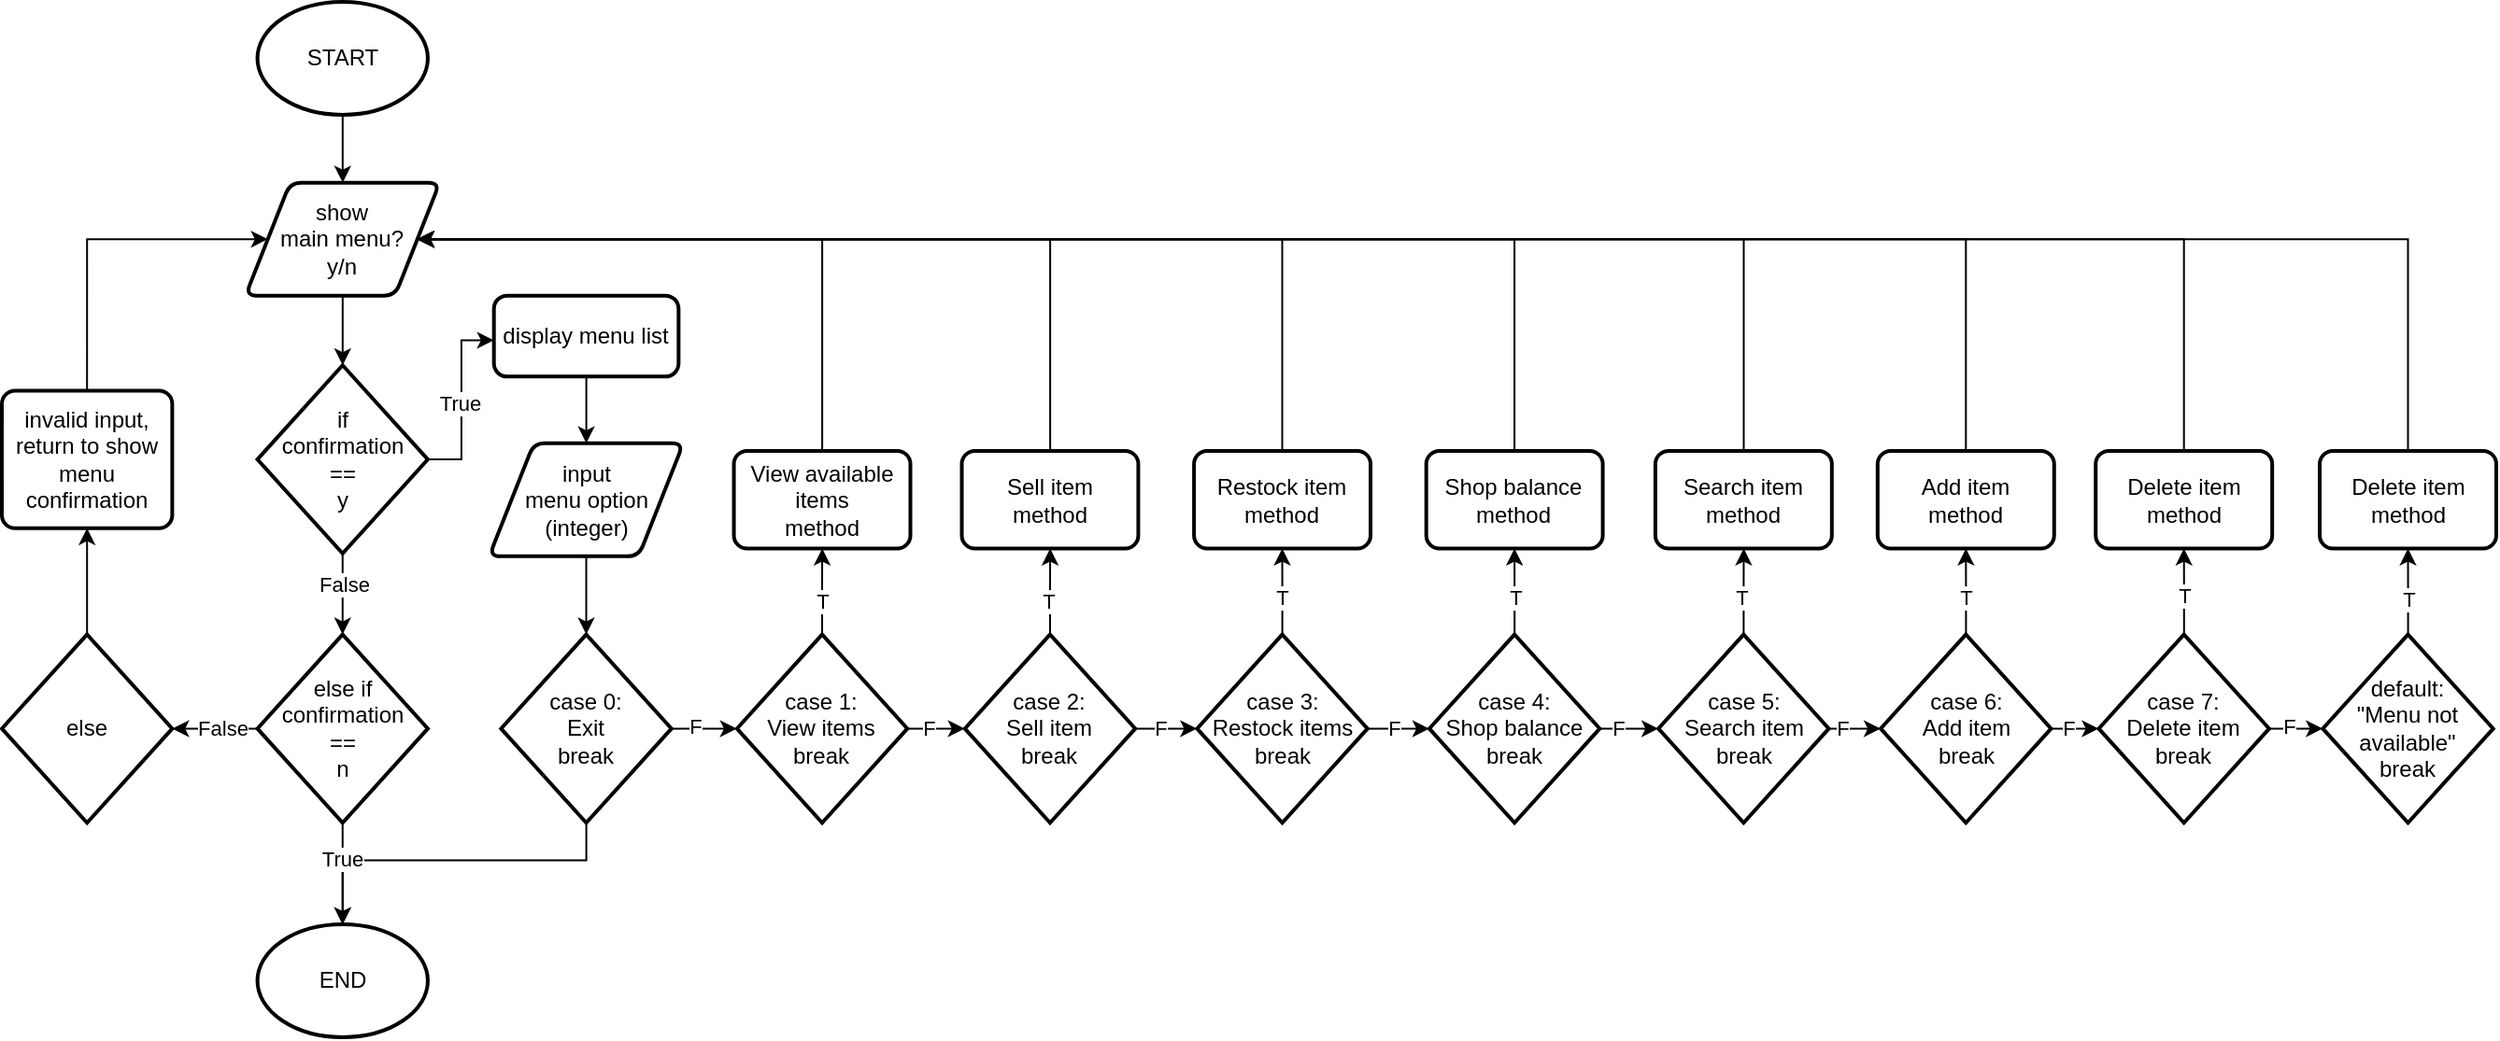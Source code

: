 <mxfile version="22.0.3" type="device">
  <diagram name="Page-1" id="obVlSL3Aq2RxhLFXW2SV">
    <mxGraphModel dx="578" dy="461" grid="0" gridSize="10" guides="1" tooltips="1" connect="1" arrows="1" fold="1" page="1" pageScale="1" pageWidth="1390" pageHeight="980" math="0" shadow="0">
      <root>
        <mxCell id="0" />
        <mxCell id="1" parent="0" />
        <mxCell id="6qS8DU0T8RfyJXsNBgE0-5" value="" style="group" vertex="1" connectable="0" parent="1">
          <mxGeometry x="2" y="213" width="1335" height="554.49" as="geometry" />
        </mxCell>
        <mxCell id="BPHtctRotHWrO8SmXDW4-1" value="START" style="strokeWidth=2;html=1;shape=mxgraph.flowchart.start_1;whiteSpace=wrap;container=0;movable=1;resizable=1;rotatable=1;deletable=1;editable=1;locked=0;connectable=1;" parent="6qS8DU0T8RfyJXsNBgE0-5" vertex="1">
          <mxGeometry x="136.776" width="91.184" height="60.493" as="geometry" />
        </mxCell>
        <mxCell id="BPHtctRotHWrO8SmXDW4-5" value="show &lt;br&gt;main menu?&lt;br&gt;y/n" style="shape=parallelogram;html=1;strokeWidth=2;perimeter=parallelogramPerimeter;whiteSpace=wrap;rounded=1;arcSize=12;size=0.23;container=0;movable=1;resizable=1;rotatable=1;deletable=1;editable=1;locked=0;connectable=1;" parent="6qS8DU0T8RfyJXsNBgE0-5" vertex="1">
          <mxGeometry x="130.393" y="96.822" width="103.95" height="60.493" as="geometry" />
        </mxCell>
        <mxCell id="BPHtctRotHWrO8SmXDW4-6" value="" style="edgeStyle=orthogonalEdgeStyle;rounded=0;orthogonalLoop=1;jettySize=auto;html=1;movable=1;resizable=1;rotatable=1;deletable=1;editable=1;locked=0;connectable=1;" parent="6qS8DU0T8RfyJXsNBgE0-5" source="BPHtctRotHWrO8SmXDW4-1" target="BPHtctRotHWrO8SmXDW4-5" edge="1">
          <mxGeometry relative="1" as="geometry" />
        </mxCell>
        <mxCell id="BPHtctRotHWrO8SmXDW4-7" value="if &lt;br&gt;confirmation&lt;br&gt;==&lt;br&gt;y" style="strokeWidth=2;html=1;shape=mxgraph.flowchart.decision;whiteSpace=wrap;container=0;movable=1;resizable=1;rotatable=1;deletable=1;editable=1;locked=0;connectable=1;" parent="6qS8DU0T8RfyJXsNBgE0-5" vertex="1">
          <mxGeometry x="136.776" y="194.619" width="91.184" height="100.822" as="geometry" />
        </mxCell>
        <mxCell id="BPHtctRotHWrO8SmXDW4-8" value="" style="edgeStyle=orthogonalEdgeStyle;rounded=0;orthogonalLoop=1;jettySize=auto;html=1;movable=1;resizable=1;rotatable=1;deletable=1;editable=1;locked=0;connectable=1;" parent="6qS8DU0T8RfyJXsNBgE0-5" source="BPHtctRotHWrO8SmXDW4-5" target="BPHtctRotHWrO8SmXDW4-7" edge="1">
          <mxGeometry relative="1" as="geometry" />
        </mxCell>
        <mxCell id="BPHtctRotHWrO8SmXDW4-9" value="else if&lt;br style=&quot;border-color: var(--border-color);&quot;&gt;confirmation&lt;br style=&quot;border-color: var(--border-color);&quot;&gt;==&lt;br style=&quot;border-color: var(--border-color);&quot;&gt;n" style="strokeWidth=2;html=1;shape=mxgraph.flowchart.decision;whiteSpace=wrap;container=0;movable=1;resizable=1;rotatable=1;deletable=1;editable=1;locked=0;connectable=1;" parent="6qS8DU0T8RfyJXsNBgE0-5" vertex="1">
          <mxGeometry x="136.776" y="338.795" width="91.184" height="100.822" as="geometry" />
        </mxCell>
        <mxCell id="BPHtctRotHWrO8SmXDW4-10" value="" style="edgeStyle=orthogonalEdgeStyle;rounded=0;orthogonalLoop=1;jettySize=auto;html=1;movable=1;resizable=1;rotatable=1;deletable=1;editable=1;locked=0;connectable=1;" parent="6qS8DU0T8RfyJXsNBgE0-5" source="BPHtctRotHWrO8SmXDW4-7" target="BPHtctRotHWrO8SmXDW4-9" edge="1">
          <mxGeometry relative="1" as="geometry" />
        </mxCell>
        <mxCell id="BPHtctRotHWrO8SmXDW4-11" value="False" style="edgeLabel;html=1;align=center;verticalAlign=middle;resizable=1;points=[];container=0;movable=1;rotatable=1;deletable=1;editable=1;locked=0;connectable=1;" parent="BPHtctRotHWrO8SmXDW4-10" vertex="1" connectable="0">
          <mxGeometry x="-0.317" y="2" relative="1" as="geometry">
            <mxPoint x="-2" y="1" as="offset" />
          </mxGeometry>
        </mxCell>
        <mxCell id="BPHtctRotHWrO8SmXDW4-12" value="else&lt;br style=&quot;border-color: var(--border-color);&quot;&gt;" style="strokeWidth=2;html=1;shape=mxgraph.flowchart.decision;whiteSpace=wrap;container=0;movable=1;resizable=1;rotatable=1;deletable=1;editable=1;locked=0;connectable=1;" parent="6qS8DU0T8RfyJXsNBgE0-5" vertex="1">
          <mxGeometry y="338.795" width="91.184" height="100.822" as="geometry" />
        </mxCell>
        <mxCell id="BPHtctRotHWrO8SmXDW4-13" value="" style="edgeStyle=orthogonalEdgeStyle;rounded=0;orthogonalLoop=1;jettySize=auto;html=1;movable=1;resizable=1;rotatable=1;deletable=1;editable=1;locked=0;connectable=1;" parent="6qS8DU0T8RfyJXsNBgE0-5" source="BPHtctRotHWrO8SmXDW4-9" target="BPHtctRotHWrO8SmXDW4-12" edge="1">
          <mxGeometry relative="1" as="geometry" />
        </mxCell>
        <mxCell id="BPHtctRotHWrO8SmXDW4-14" value="False" style="edgeLabel;html=1;align=center;verticalAlign=middle;resizable=1;points=[];container=0;movable=1;rotatable=1;deletable=1;editable=1;locked=0;connectable=1;" parent="BPHtctRotHWrO8SmXDW4-13" vertex="1" connectable="0">
          <mxGeometry x="-0.238" y="1" relative="1" as="geometry">
            <mxPoint x="-2" y="-1" as="offset" />
          </mxGeometry>
        </mxCell>
        <mxCell id="BPHtctRotHWrO8SmXDW4-16" value="END" style="strokeWidth=2;html=1;shape=mxgraph.flowchart.start_1;whiteSpace=wrap;container=0;movable=1;resizable=1;rotatable=1;deletable=1;editable=1;locked=0;connectable=1;" parent="6qS8DU0T8RfyJXsNBgE0-5" vertex="1">
          <mxGeometry x="136.776" y="493.997" width="91.184" height="60.493" as="geometry" />
        </mxCell>
        <mxCell id="BPHtctRotHWrO8SmXDW4-17" value="" style="edgeStyle=orthogonalEdgeStyle;rounded=0;orthogonalLoop=1;jettySize=auto;html=1;movable=1;resizable=1;rotatable=1;deletable=1;editable=1;locked=0;connectable=1;" parent="6qS8DU0T8RfyJXsNBgE0-5" source="BPHtctRotHWrO8SmXDW4-9" target="BPHtctRotHWrO8SmXDW4-16" edge="1">
          <mxGeometry relative="1" as="geometry" />
        </mxCell>
        <mxCell id="BPHtctRotHWrO8SmXDW4-23" value="invalid input,&lt;br&gt;return to show menu confirmation" style="rounded=1;whiteSpace=wrap;html=1;absoluteArcSize=1;arcSize=14;strokeWidth=2;container=0;movable=1;resizable=1;rotatable=1;deletable=1;editable=1;locked=0;connectable=1;" parent="6qS8DU0T8RfyJXsNBgE0-5" vertex="1">
          <mxGeometry y="208.23" width="91.184" height="73.6" as="geometry" />
        </mxCell>
        <mxCell id="BPHtctRotHWrO8SmXDW4-24" value="" style="edgeStyle=orthogonalEdgeStyle;rounded=0;orthogonalLoop=1;jettySize=auto;html=1;movable=1;resizable=1;rotatable=1;deletable=1;editable=1;locked=0;connectable=1;" parent="6qS8DU0T8RfyJXsNBgE0-5" source="BPHtctRotHWrO8SmXDW4-12" target="BPHtctRotHWrO8SmXDW4-23" edge="1">
          <mxGeometry relative="1" as="geometry" />
        </mxCell>
        <mxCell id="BPHtctRotHWrO8SmXDW4-26" value="" style="endArrow=classic;html=1;rounded=0;exitX=0.5;exitY=0;exitDx=0;exitDy=0;entryX=0;entryY=0.5;entryDx=0;entryDy=0;edgeStyle=orthogonalEdgeStyle;movable=1;resizable=1;rotatable=1;deletable=1;editable=1;locked=0;connectable=1;" parent="6qS8DU0T8RfyJXsNBgE0-5" source="BPHtctRotHWrO8SmXDW4-23" target="BPHtctRotHWrO8SmXDW4-5" edge="1">
          <mxGeometry width="50" height="50" relative="1" as="geometry">
            <mxPoint x="60.181" y="217.808" as="sourcePoint" />
            <mxPoint x="105.773" y="167.397" as="targetPoint" />
            <Array as="points">
              <mxPoint x="45.592" y="127.068" />
            </Array>
          </mxGeometry>
        </mxCell>
        <mxCell id="BPHtctRotHWrO8SmXDW4-27" value="display menu list" style="rounded=1;whiteSpace=wrap;html=1;absoluteArcSize=1;arcSize=14;strokeWidth=2;container=0;movable=1;resizable=1;rotatable=1;deletable=1;editable=1;locked=0;connectable=1;" parent="6qS8DU0T8RfyJXsNBgE0-5" vertex="1">
          <mxGeometry x="263.35" y="157.32" width="98.83" height="43.35" as="geometry" />
        </mxCell>
        <mxCell id="BPHtctRotHWrO8SmXDW4-44" value="" style="edgeStyle=orthogonalEdgeStyle;rounded=0;orthogonalLoop=1;jettySize=auto;html=1;movable=1;resizable=1;rotatable=1;deletable=1;editable=1;locked=0;connectable=1;" parent="6qS8DU0T8RfyJXsNBgE0-5" source="BPHtctRotHWrO8SmXDW4-7" target="BPHtctRotHWrO8SmXDW4-27" edge="1">
          <mxGeometry relative="1" as="geometry">
            <Array as="points">
              <mxPoint x="245.94" y="245.29" />
              <mxPoint x="245.94" y="181.187" />
            </Array>
          </mxGeometry>
        </mxCell>
        <mxCell id="BPHtctRotHWrO8SmXDW4-45" value="True" style="edgeLabel;html=1;align=center;verticalAlign=middle;resizable=1;points=[];container=0;movable=1;rotatable=1;deletable=1;editable=1;locked=0;connectable=1;" parent="BPHtctRotHWrO8SmXDW4-44" vertex="1" connectable="0">
          <mxGeometry x="-0.274" y="1" relative="1" as="geometry">
            <mxPoint y="-12" as="offset" />
          </mxGeometry>
        </mxCell>
        <mxCell id="BPHtctRotHWrO8SmXDW4-37" value="input &lt;br&gt;menu option&lt;br&gt;(integer)" style="shape=parallelogram;html=1;strokeWidth=2;perimeter=parallelogramPerimeter;whiteSpace=wrap;rounded=1;arcSize=12;size=0.23;container=0;movable=1;resizable=1;rotatable=1;deletable=1;editable=1;locked=0;connectable=1;" parent="6qS8DU0T8RfyJXsNBgE0-5" vertex="1">
          <mxGeometry x="260.786" y="236.41" width="103.95" height="60.493" as="geometry" />
        </mxCell>
        <mxCell id="BPHtctRotHWrO8SmXDW4-40" value="" style="edgeStyle=orthogonalEdgeStyle;rounded=0;orthogonalLoop=1;jettySize=auto;html=1;movable=1;resizable=1;rotatable=1;deletable=1;editable=1;locked=0;connectable=1;" parent="6qS8DU0T8RfyJXsNBgE0-5" source="BPHtctRotHWrO8SmXDW4-27" target="BPHtctRotHWrO8SmXDW4-37" edge="1">
          <mxGeometry relative="1" as="geometry" />
        </mxCell>
        <mxCell id="BPHtctRotHWrO8SmXDW4-54" value="case 0:&lt;br&gt;Exit&lt;br&gt;break" style="strokeWidth=2;html=1;shape=mxgraph.flowchart.decision;whiteSpace=wrap;container=0;movable=1;resizable=1;rotatable=1;deletable=1;editable=1;locked=0;connectable=1;" parent="6qS8DU0T8RfyJXsNBgE0-5" vertex="1">
          <mxGeometry x="267.169" y="338.795" width="91.184" height="100.822" as="geometry" />
        </mxCell>
        <mxCell id="BPHtctRotHWrO8SmXDW4-79" value="" style="edgeStyle=orthogonalEdgeStyle;rounded=0;orthogonalLoop=1;jettySize=auto;html=1;movable=1;resizable=1;rotatable=1;deletable=1;editable=1;locked=0;connectable=1;" parent="6qS8DU0T8RfyJXsNBgE0-5" source="BPHtctRotHWrO8SmXDW4-37" target="BPHtctRotHWrO8SmXDW4-54" edge="1">
          <mxGeometry relative="1" as="geometry">
            <Array as="points">
              <mxPoint x="308.779" y="288.026" />
              <mxPoint x="308.779" y="288.026" />
            </Array>
          </mxGeometry>
        </mxCell>
        <mxCell id="BPHtctRotHWrO8SmXDW4-65" value="case 1:&lt;br&gt;View items&lt;br&gt;break" style="strokeWidth=2;html=1;shape=mxgraph.flowchart.decision;whiteSpace=wrap;container=0;align=center;fontStyle=0;movable=1;resizable=1;rotatable=1;deletable=1;editable=1;locked=0;connectable=1;" parent="6qS8DU0T8RfyJXsNBgE0-5" vertex="1">
          <mxGeometry x="393.424" y="338.795" width="91.184" height="100.822" as="geometry" />
        </mxCell>
        <mxCell id="BPHtctRotHWrO8SmXDW4-74" value="case 2:&lt;br&gt;Sell item&lt;br&gt;break" style="strokeWidth=2;html=1;shape=mxgraph.flowchart.decision;whiteSpace=wrap;container=0;align=center;fontStyle=0;movable=1;resizable=1;rotatable=1;deletable=1;editable=1;locked=0;connectable=1;" parent="6qS8DU0T8RfyJXsNBgE0-5" vertex="1">
          <mxGeometry x="515.4" y="338.795" width="91.184" height="100.822" as="geometry" />
        </mxCell>
        <mxCell id="BPHtctRotHWrO8SmXDW4-75" value="case 3:&lt;br&gt;Restock items&lt;br&gt;break" style="strokeWidth=2;html=1;shape=mxgraph.flowchart.decision;whiteSpace=wrap;container=0;align=center;fontStyle=0;movable=1;resizable=1;rotatable=1;deletable=1;editable=1;locked=0;connectable=1;" parent="6qS8DU0T8RfyJXsNBgE0-5" vertex="1">
          <mxGeometry x="639.691" y="338.795" width="91.184" height="100.822" as="geometry" />
        </mxCell>
        <mxCell id="BPHtctRotHWrO8SmXDW4-85" value="" style="edgeStyle=orthogonalEdgeStyle;rounded=0;orthogonalLoop=1;jettySize=auto;html=1;align=center;fontStyle=0;movable=1;resizable=1;rotatable=1;deletable=1;editable=1;locked=0;connectable=1;" parent="6qS8DU0T8RfyJXsNBgE0-5" source="BPHtctRotHWrO8SmXDW4-65" target="BPHtctRotHWrO8SmXDW4-74" edge="1">
          <mxGeometry relative="1" as="geometry" />
        </mxCell>
        <mxCell id="BPHtctRotHWrO8SmXDW4-88" value="F" style="edgeLabel;html=1;align=center;verticalAlign=middle;resizable=1;points=[];container=0;fontStyle=0;movable=1;rotatable=1;deletable=1;editable=1;locked=0;connectable=1;" parent="BPHtctRotHWrO8SmXDW4-85" vertex="1" connectable="0">
          <mxGeometry x="0.19" relative="1" as="geometry">
            <mxPoint as="offset" />
          </mxGeometry>
        </mxCell>
        <mxCell id="BPHtctRotHWrO8SmXDW4-76" value="case 4:&lt;br&gt;Shop balance&lt;br&gt;break" style="strokeWidth=2;html=1;shape=mxgraph.flowchart.decision;whiteSpace=wrap;container=0;align=center;fontStyle=0;movable=1;resizable=1;rotatable=1;deletable=1;editable=1;locked=0;connectable=1;" parent="6qS8DU0T8RfyJXsNBgE0-5" vertex="1">
          <mxGeometry x="763.982" y="338.795" width="91.184" height="100.822" as="geometry" />
        </mxCell>
        <mxCell id="BPHtctRotHWrO8SmXDW4-86" value="" style="edgeStyle=orthogonalEdgeStyle;rounded=0;orthogonalLoop=1;jettySize=auto;html=1;align=center;fontStyle=0;movable=1;resizable=1;rotatable=1;deletable=1;editable=1;locked=0;connectable=1;" parent="6qS8DU0T8RfyJXsNBgE0-5" source="BPHtctRotHWrO8SmXDW4-74" target="BPHtctRotHWrO8SmXDW4-75" edge="1">
          <mxGeometry relative="1" as="geometry" />
        </mxCell>
        <mxCell id="BPHtctRotHWrO8SmXDW4-90" value="F" style="edgeLabel;html=1;align=center;verticalAlign=middle;resizable=1;points=[];container=0;fontStyle=0;movable=1;rotatable=1;deletable=1;editable=1;locked=0;connectable=1;" parent="BPHtctRotHWrO8SmXDW4-86" vertex="1" connectable="0">
          <mxGeometry x="0.19" y="1" relative="1" as="geometry">
            <mxPoint x="-1" y="1" as="offset" />
          </mxGeometry>
        </mxCell>
        <mxCell id="BPHtctRotHWrO8SmXDW4-87" value="" style="edgeStyle=orthogonalEdgeStyle;rounded=0;orthogonalLoop=1;jettySize=auto;html=1;align=center;fontStyle=0;movable=1;resizable=1;rotatable=1;deletable=1;editable=1;locked=0;connectable=1;" parent="6qS8DU0T8RfyJXsNBgE0-5" source="BPHtctRotHWrO8SmXDW4-75" target="BPHtctRotHWrO8SmXDW4-76" edge="1">
          <mxGeometry relative="1" as="geometry" />
        </mxCell>
        <mxCell id="BPHtctRotHWrO8SmXDW4-91" value="F" style="edgeLabel;html=1;align=center;verticalAlign=middle;resizable=1;points=[];container=0;fontStyle=0;movable=1;rotatable=1;deletable=1;editable=1;locked=0;connectable=1;" parent="BPHtctRotHWrO8SmXDW4-87" vertex="1" connectable="0">
          <mxGeometry x="0.216" y="-1" relative="1" as="geometry">
            <mxPoint x="-1" y="-1" as="offset" />
          </mxGeometry>
        </mxCell>
        <mxCell id="BPHtctRotHWrO8SmXDW4-80" value="" style="edgeStyle=orthogonalEdgeStyle;rounded=0;orthogonalLoop=1;jettySize=auto;html=1;movable=1;resizable=1;rotatable=1;deletable=1;editable=1;locked=0;connectable=1;" parent="6qS8DU0T8RfyJXsNBgE0-5" source="BPHtctRotHWrO8SmXDW4-54" target="BPHtctRotHWrO8SmXDW4-65" edge="1">
          <mxGeometry relative="1" as="geometry" />
        </mxCell>
        <mxCell id="BPHtctRotHWrO8SmXDW4-81" value="F" style="edgeLabel;html=1;align=center;verticalAlign=middle;resizable=1;points=[];container=0;movable=1;rotatable=1;deletable=1;editable=1;locked=0;connectable=1;" parent="BPHtctRotHWrO8SmXDW4-80" vertex="1" connectable="0">
          <mxGeometry x="-0.115" y="-2" relative="1" as="geometry">
            <mxPoint x="-8" y="1" as="offset" />
          </mxGeometry>
        </mxCell>
        <mxCell id="BPHtctRotHWrO8SmXDW4-77" style="edgeStyle=orthogonalEdgeStyle;rounded=0;orthogonalLoop=1;jettySize=auto;html=1;entryX=0.5;entryY=0;entryDx=0;entryDy=0;entryPerimeter=0;movable=1;resizable=1;rotatable=1;deletable=1;editable=1;locked=0;connectable=1;" parent="6qS8DU0T8RfyJXsNBgE0-5" source="BPHtctRotHWrO8SmXDW4-54" target="BPHtctRotHWrO8SmXDW4-16" edge="1">
          <mxGeometry relative="1" as="geometry">
            <Array as="points">
              <mxPoint x="312.761" y="459.781" />
              <mxPoint x="182.368" y="459.781" />
            </Array>
          </mxGeometry>
        </mxCell>
        <mxCell id="BPHtctRotHWrO8SmXDW4-78" value="True" style="edgeLabel;html=1;align=center;verticalAlign=middle;resizable=1;points=[];container=0;movable=1;rotatable=1;deletable=1;editable=1;locked=0;connectable=1;" parent="BPHtctRotHWrO8SmXDW4-77" vertex="1" connectable="0">
          <mxGeometry x="0.264" y="-1" relative="1" as="geometry">
            <mxPoint x="-34" as="offset" />
          </mxGeometry>
        </mxCell>
        <mxCell id="BPHtctRotHWrO8SmXDW4-92" value="case 5:&lt;br&gt;Search item&lt;br&gt;break" style="strokeWidth=2;html=1;shape=mxgraph.flowchart.decision;whiteSpace=wrap;container=0;align=center;fontStyle=0;movable=1;resizable=1;rotatable=1;deletable=1;editable=1;locked=0;connectable=1;" parent="6qS8DU0T8RfyJXsNBgE0-5" vertex="1">
          <mxGeometry x="886.589" y="338.795" width="91.184" height="100.822" as="geometry" />
        </mxCell>
        <mxCell id="BPHtctRotHWrO8SmXDW4-93" value="" style="edgeStyle=orthogonalEdgeStyle;rounded=0;orthogonalLoop=1;jettySize=auto;html=1;align=center;fontStyle=0;movable=1;resizable=1;rotatable=1;deletable=1;editable=1;locked=0;connectable=1;" parent="6qS8DU0T8RfyJXsNBgE0-5" source="BPHtctRotHWrO8SmXDW4-76" target="BPHtctRotHWrO8SmXDW4-92" edge="1">
          <mxGeometry relative="1" as="geometry" />
        </mxCell>
        <mxCell id="BPHtctRotHWrO8SmXDW4-94" value="F" style="edgeLabel;html=1;align=center;verticalAlign=middle;resizable=1;points=[];container=0;fontStyle=0;movable=1;rotatable=1;deletable=1;editable=1;locked=0;connectable=1;" parent="BPHtctRotHWrO8SmXDW4-93" vertex="1" connectable="0">
          <mxGeometry x="-0.609" relative="1" as="geometry">
            <mxPoint as="offset" />
          </mxGeometry>
        </mxCell>
        <mxCell id="BPHtctRotHWrO8SmXDW4-95" value="case 6:&lt;br&gt;Add item&lt;br&gt;break" style="strokeWidth=2;html=1;shape=mxgraph.flowchart.decision;whiteSpace=wrap;container=0;align=center;fontStyle=0;movable=1;resizable=1;rotatable=1;deletable=1;editable=1;locked=0;connectable=1;" parent="6qS8DU0T8RfyJXsNBgE0-5" vertex="1">
          <mxGeometry x="1005.55" y="338.795" width="91.184" height="100.822" as="geometry" />
        </mxCell>
        <mxCell id="BPHtctRotHWrO8SmXDW4-100" value="" style="edgeStyle=orthogonalEdgeStyle;rounded=0;orthogonalLoop=1;jettySize=auto;html=1;align=center;fontStyle=0;movable=1;resizable=1;rotatable=1;deletable=1;editable=1;locked=0;connectable=1;" parent="6qS8DU0T8RfyJXsNBgE0-5" source="BPHtctRotHWrO8SmXDW4-92" target="BPHtctRotHWrO8SmXDW4-95" edge="1">
          <mxGeometry relative="1" as="geometry" />
        </mxCell>
        <mxCell id="BPHtctRotHWrO8SmXDW4-103" value="F" style="edgeLabel;html=1;align=center;verticalAlign=middle;resizable=1;points=[];container=0;fontStyle=0;movable=1;rotatable=1;deletable=1;editable=1;locked=0;connectable=1;" parent="BPHtctRotHWrO8SmXDW4-100" vertex="1" connectable="0">
          <mxGeometry x="-0.73" relative="1" as="geometry">
            <mxPoint as="offset" />
          </mxGeometry>
        </mxCell>
        <mxCell id="BPHtctRotHWrO8SmXDW4-96" value="case 7:&lt;br&gt;Delete item&lt;br&gt;break" style="strokeWidth=2;html=1;shape=mxgraph.flowchart.decision;whiteSpace=wrap;container=0;align=center;fontStyle=0;movable=1;resizable=1;rotatable=1;deletable=1;editable=1;locked=0;connectable=1;" parent="6qS8DU0T8RfyJXsNBgE0-5" vertex="1">
          <mxGeometry x="1122.265" y="338.795" width="91.184" height="100.822" as="geometry" />
        </mxCell>
        <mxCell id="BPHtctRotHWrO8SmXDW4-102" value="" style="edgeStyle=orthogonalEdgeStyle;rounded=0;orthogonalLoop=1;jettySize=auto;html=1;align=center;fontStyle=0;movable=1;resizable=1;rotatable=1;deletable=1;editable=1;locked=0;connectable=1;" parent="6qS8DU0T8RfyJXsNBgE0-5" source="BPHtctRotHWrO8SmXDW4-95" target="BPHtctRotHWrO8SmXDW4-96" edge="1">
          <mxGeometry relative="1" as="geometry" />
        </mxCell>
        <mxCell id="BPHtctRotHWrO8SmXDW4-104" value="F" style="edgeLabel;html=1;align=center;verticalAlign=middle;resizable=1;points=[];container=0;fontStyle=0;movable=1;rotatable=1;deletable=1;editable=1;locked=0;connectable=1;" parent="BPHtctRotHWrO8SmXDW4-102" vertex="1" connectable="0">
          <mxGeometry x="0.436" relative="1" as="geometry">
            <mxPoint x="-1" as="offset" />
          </mxGeometry>
        </mxCell>
        <mxCell id="BPHtctRotHWrO8SmXDW4-202" style="edgeStyle=orthogonalEdgeStyle;rounded=0;orthogonalLoop=1;jettySize=auto;html=1;entryX=1;entryY=0.5;entryDx=0;entryDy=0;movable=1;resizable=1;rotatable=1;deletable=1;editable=1;locked=0;connectable=1;" parent="6qS8DU0T8RfyJXsNBgE0-5" source="BPHtctRotHWrO8SmXDW4-107" target="BPHtctRotHWrO8SmXDW4-5" edge="1">
          <mxGeometry relative="1" as="geometry">
            <Array as="points">
              <mxPoint x="438.792" y="126.581" />
            </Array>
          </mxGeometry>
        </mxCell>
        <mxCell id="BPHtctRotHWrO8SmXDW4-107" value="View available items&lt;br&gt;method" style="rounded=1;whiteSpace=wrap;html=1;absoluteArcSize=1;arcSize=14;strokeWidth=2;container=0;align=center;fontStyle=0;movable=1;resizable=1;rotatable=1;deletable=1;editable=1;locked=0;connectable=1;" parent="6qS8DU0T8RfyJXsNBgE0-5" vertex="1">
          <mxGeometry x="391.782" y="240.542" width="94.465" height="52.232" as="geometry" />
        </mxCell>
        <mxCell id="BPHtctRotHWrO8SmXDW4-108" value="" style="edgeStyle=orthogonalEdgeStyle;rounded=0;orthogonalLoop=1;jettySize=auto;html=1;align=center;fontStyle=0;movable=1;resizable=1;rotatable=1;deletable=1;editable=1;locked=0;connectable=1;" parent="6qS8DU0T8RfyJXsNBgE0-5" source="BPHtctRotHWrO8SmXDW4-65" target="BPHtctRotHWrO8SmXDW4-107" edge="1">
          <mxGeometry relative="1" as="geometry" />
        </mxCell>
        <mxCell id="BPHtctRotHWrO8SmXDW4-109" value="T" style="edgeLabel;html=1;align=center;verticalAlign=middle;resizable=1;points=[];container=0;fontStyle=0;movable=1;rotatable=1;deletable=1;editable=1;locked=0;connectable=1;" parent="BPHtctRotHWrO8SmXDW4-108" vertex="1" connectable="0">
          <mxGeometry x="-0.196" relative="1" as="geometry">
            <mxPoint as="offset" />
          </mxGeometry>
        </mxCell>
        <mxCell id="BPHtctRotHWrO8SmXDW4-160" value="default:&lt;br&gt;&quot;Menu not available&quot;&lt;br&gt;break" style="strokeWidth=2;html=1;shape=mxgraph.flowchart.decision;whiteSpace=wrap;container=0;movable=1;resizable=1;rotatable=1;deletable=1;editable=1;locked=0;connectable=1;" parent="6qS8DU0T8RfyJXsNBgE0-5" vertex="1">
          <mxGeometry x="1242.18" y="338.795" width="91.184" height="100.822" as="geometry" />
        </mxCell>
        <mxCell id="BPHtctRotHWrO8SmXDW4-212" value="" style="edgeStyle=orthogonalEdgeStyle;rounded=0;orthogonalLoop=1;jettySize=auto;html=1;movable=1;resizable=1;rotatable=1;deletable=1;editable=1;locked=0;connectable=1;" parent="6qS8DU0T8RfyJXsNBgE0-5" source="BPHtctRotHWrO8SmXDW4-96" target="BPHtctRotHWrO8SmXDW4-160" edge="1">
          <mxGeometry relative="1" as="geometry" />
        </mxCell>
        <mxCell id="BPHtctRotHWrO8SmXDW4-213" value="F" style="edgeLabel;html=1;align=center;verticalAlign=middle;resizable=1;points=[];container=0;movable=1;rotatable=1;deletable=1;editable=1;locked=0;connectable=1;" parent="BPHtctRotHWrO8SmXDW4-212" vertex="1" connectable="0">
          <mxGeometry x="0.118" y="-1" relative="1" as="geometry">
            <mxPoint x="-1" as="offset" />
          </mxGeometry>
        </mxCell>
        <mxCell id="BPHtctRotHWrO8SmXDW4-203" style="edgeStyle=orthogonalEdgeStyle;rounded=0;orthogonalLoop=1;jettySize=auto;html=1;entryX=1;entryY=0.5;entryDx=0;entryDy=0;movable=1;resizable=1;rotatable=1;deletable=1;editable=1;locked=0;connectable=1;" parent="6qS8DU0T8RfyJXsNBgE0-5" source="BPHtctRotHWrO8SmXDW4-183" target="BPHtctRotHWrO8SmXDW4-5" edge="1">
          <mxGeometry relative="1" as="geometry">
            <Array as="points">
              <mxPoint x="561.22" y="126.581" />
            </Array>
          </mxGeometry>
        </mxCell>
        <mxCell id="BPHtctRotHWrO8SmXDW4-183" value="Sell item&lt;br&gt;method" style="rounded=1;whiteSpace=wrap;html=1;absoluteArcSize=1;arcSize=14;strokeWidth=2;container=0;align=center;fontStyle=0;movable=1;resizable=1;rotatable=1;deletable=1;editable=1;locked=0;connectable=1;" parent="6qS8DU0T8RfyJXsNBgE0-5" vertex="1">
          <mxGeometry x="513.755" y="240.542" width="94.465" height="52.232" as="geometry" />
        </mxCell>
        <mxCell id="BPHtctRotHWrO8SmXDW4-189" value="" style="edgeStyle=orthogonalEdgeStyle;rounded=0;orthogonalLoop=1;jettySize=auto;html=1;align=center;fontStyle=0;movable=1;resizable=1;rotatable=1;deletable=1;editable=1;locked=0;connectable=1;" parent="6qS8DU0T8RfyJXsNBgE0-5" source="BPHtctRotHWrO8SmXDW4-74" target="BPHtctRotHWrO8SmXDW4-183" edge="1">
          <mxGeometry relative="1" as="geometry" />
        </mxCell>
        <mxCell id="BPHtctRotHWrO8SmXDW4-195" value="T" style="edgeLabel;html=1;align=center;verticalAlign=middle;resizable=1;points=[];container=0;movable=1;rotatable=1;deletable=1;editable=1;locked=0;connectable=1;" parent="BPHtctRotHWrO8SmXDW4-189" vertex="1" connectable="0">
          <mxGeometry x="-0.222" relative="1" as="geometry">
            <mxPoint x="-1" as="offset" />
          </mxGeometry>
        </mxCell>
        <mxCell id="BPHtctRotHWrO8SmXDW4-204" style="edgeStyle=orthogonalEdgeStyle;rounded=0;orthogonalLoop=1;jettySize=auto;html=1;entryX=1;entryY=0.5;entryDx=0;entryDy=0;movable=1;resizable=1;rotatable=1;deletable=1;editable=1;locked=0;connectable=1;" parent="6qS8DU0T8RfyJXsNBgE0-5" source="BPHtctRotHWrO8SmXDW4-184" target="BPHtctRotHWrO8SmXDW4-5" edge="1">
          <mxGeometry relative="1" as="geometry">
            <Array as="points">
              <mxPoint x="685.815" y="126.581" />
            </Array>
          </mxGeometry>
        </mxCell>
        <mxCell id="BPHtctRotHWrO8SmXDW4-184" value="Restock item&lt;br&gt;method" style="rounded=1;whiteSpace=wrap;html=1;absoluteArcSize=1;arcSize=14;strokeWidth=2;container=0;align=center;fontStyle=0;movable=1;resizable=1;rotatable=1;deletable=1;editable=1;locked=0;connectable=1;" parent="6qS8DU0T8RfyJXsNBgE0-5" vertex="1">
          <mxGeometry x="638.047" y="240.542" width="94.465" height="52.232" as="geometry" />
        </mxCell>
        <mxCell id="BPHtctRotHWrO8SmXDW4-206" style="edgeStyle=orthogonalEdgeStyle;rounded=0;orthogonalLoop=1;jettySize=auto;html=1;entryX=1;entryY=0.5;entryDx=0;entryDy=0;movable=1;resizable=1;rotatable=1;deletable=1;editable=1;locked=0;connectable=1;" parent="6qS8DU0T8RfyJXsNBgE0-5" source="BPHtctRotHWrO8SmXDW4-185" target="BPHtctRotHWrO8SmXDW4-5" edge="1">
          <mxGeometry relative="1" as="geometry">
            <Array as="points">
              <mxPoint x="809.327" y="126.581" />
            </Array>
          </mxGeometry>
        </mxCell>
        <mxCell id="BPHtctRotHWrO8SmXDW4-185" value="Shop balance&lt;br&gt;method" style="rounded=1;whiteSpace=wrap;html=1;absoluteArcSize=1;arcSize=14;strokeWidth=2;container=0;align=center;fontStyle=0;movable=1;resizable=1;rotatable=1;deletable=1;editable=1;locked=0;connectable=1;" parent="6qS8DU0T8RfyJXsNBgE0-5" vertex="1">
          <mxGeometry x="762.339" y="240.542" width="94.465" height="52.232" as="geometry" />
        </mxCell>
        <mxCell id="BPHtctRotHWrO8SmXDW4-208" style="edgeStyle=orthogonalEdgeStyle;rounded=0;orthogonalLoop=1;jettySize=auto;html=1;entryX=1;entryY=0.5;entryDx=0;entryDy=0;movable=1;resizable=1;rotatable=1;deletable=1;editable=1;locked=0;connectable=1;" parent="6qS8DU0T8RfyJXsNBgE0-5" source="BPHtctRotHWrO8SmXDW4-186" target="BPHtctRotHWrO8SmXDW4-5" edge="1">
          <mxGeometry relative="1" as="geometry">
            <Array as="points">
              <mxPoint x="931.756" y="126.581" />
            </Array>
          </mxGeometry>
        </mxCell>
        <mxCell id="BPHtctRotHWrO8SmXDW4-186" value="Search item&lt;br&gt;method" style="rounded=1;whiteSpace=wrap;html=1;absoluteArcSize=1;arcSize=14;strokeWidth=2;container=0;align=center;fontStyle=0;movable=1;resizable=1;rotatable=1;deletable=1;editable=1;locked=0;connectable=1;" parent="6qS8DU0T8RfyJXsNBgE0-5" vertex="1">
          <mxGeometry x="884.951" y="240.542" width="94.465" height="52.232" as="geometry" />
        </mxCell>
        <mxCell id="BPHtctRotHWrO8SmXDW4-210" style="edgeStyle=orthogonalEdgeStyle;rounded=0;orthogonalLoop=1;jettySize=auto;html=1;entryX=1;entryY=0.5;entryDx=0;entryDy=0;movable=1;resizable=1;rotatable=1;deletable=1;editable=1;locked=0;connectable=1;" parent="6qS8DU0T8RfyJXsNBgE0-5" source="BPHtctRotHWrO8SmXDW4-187" target="BPHtctRotHWrO8SmXDW4-5" edge="1">
          <mxGeometry relative="1" as="geometry">
            <Array as="points">
              <mxPoint x="1050.934" y="126.581" />
            </Array>
          </mxGeometry>
        </mxCell>
        <mxCell id="BPHtctRotHWrO8SmXDW4-187" value="Add item&lt;br&gt;method" style="rounded=1;whiteSpace=wrap;html=1;absoluteArcSize=1;arcSize=14;strokeWidth=2;container=0;align=center;fontStyle=0;movable=1;resizable=1;rotatable=1;deletable=1;editable=1;locked=0;connectable=1;" parent="6qS8DU0T8RfyJXsNBgE0-5" vertex="1">
          <mxGeometry x="1003.913" y="240.542" width="94.465" height="52.232" as="geometry" />
        </mxCell>
        <mxCell id="BPHtctRotHWrO8SmXDW4-201" style="edgeStyle=orthogonalEdgeStyle;rounded=0;orthogonalLoop=1;jettySize=auto;html=1;entryX=1;entryY=0.5;entryDx=0;entryDy=0;movable=1;resizable=1;rotatable=1;deletable=1;editable=1;locked=0;connectable=1;" parent="6qS8DU0T8RfyJXsNBgE0-5" source="BPHtctRotHWrO8SmXDW4-188" target="BPHtctRotHWrO8SmXDW4-5" edge="1">
          <mxGeometry relative="1" as="geometry">
            <Array as="points">
              <mxPoint x="1167.945" y="126.581" />
            </Array>
          </mxGeometry>
        </mxCell>
        <mxCell id="BPHtctRotHWrO8SmXDW4-188" value="Delete item&lt;br&gt;method" style="rounded=1;whiteSpace=wrap;html=1;absoluteArcSize=1;arcSize=14;strokeWidth=2;container=0;align=center;fontStyle=0;movable=1;resizable=1;rotatable=1;deletable=1;editable=1;locked=0;connectable=1;" parent="6qS8DU0T8RfyJXsNBgE0-5" vertex="1">
          <mxGeometry x="1120.62" y="240.542" width="94.465" height="52.232" as="geometry" />
        </mxCell>
        <mxCell id="BPHtctRotHWrO8SmXDW4-216" style="edgeStyle=orthogonalEdgeStyle;rounded=0;orthogonalLoop=1;jettySize=auto;html=1;entryX=1;entryY=0.5;entryDx=0;entryDy=0;movable=1;resizable=1;rotatable=1;deletable=1;editable=1;locked=0;connectable=1;" parent="6qS8DU0T8RfyJXsNBgE0-5" source="BPHtctRotHWrO8SmXDW4-211" target="BPHtctRotHWrO8SmXDW4-5" edge="1">
          <mxGeometry relative="1" as="geometry">
            <Array as="points">
              <mxPoint x="1288.206" y="126.581" />
            </Array>
          </mxGeometry>
        </mxCell>
        <mxCell id="BPHtctRotHWrO8SmXDW4-211" value="Delete item&lt;br&gt;method" style="rounded=1;whiteSpace=wrap;html=1;absoluteArcSize=1;arcSize=14;strokeWidth=2;container=0;align=center;fontStyle=0;movable=1;resizable=1;rotatable=1;deletable=1;editable=1;locked=0;connectable=1;" parent="6qS8DU0T8RfyJXsNBgE0-5" vertex="1">
          <mxGeometry x="1240.535" y="240.542" width="94.465" height="52.232" as="geometry" />
        </mxCell>
        <mxCell id="BPHtctRotHWrO8SmXDW4-190" value="" style="edgeStyle=orthogonalEdgeStyle;rounded=0;orthogonalLoop=1;jettySize=auto;html=1;align=center;fontStyle=0;movable=1;resizable=1;rotatable=1;deletable=1;editable=1;locked=0;connectable=1;" parent="6qS8DU0T8RfyJXsNBgE0-5" source="BPHtctRotHWrO8SmXDW4-75" target="BPHtctRotHWrO8SmXDW4-184" edge="1">
          <mxGeometry relative="1" as="geometry" />
        </mxCell>
        <mxCell id="BPHtctRotHWrO8SmXDW4-196" value="T" style="edgeLabel;html=1;align=center;verticalAlign=middle;resizable=1;points=[];container=0;movable=1;rotatable=1;deletable=1;editable=1;locked=0;connectable=1;" parent="BPHtctRotHWrO8SmXDW4-190" vertex="1" connectable="0">
          <mxGeometry x="-0.097" relative="1" as="geometry">
            <mxPoint x="-1" y="1" as="offset" />
          </mxGeometry>
        </mxCell>
        <mxCell id="BPHtctRotHWrO8SmXDW4-191" value="" style="edgeStyle=orthogonalEdgeStyle;rounded=0;orthogonalLoop=1;jettySize=auto;html=1;align=center;fontStyle=0;movable=1;resizable=1;rotatable=1;deletable=1;editable=1;locked=0;connectable=1;" parent="6qS8DU0T8RfyJXsNBgE0-5" source="BPHtctRotHWrO8SmXDW4-76" target="BPHtctRotHWrO8SmXDW4-185" edge="1">
          <mxGeometry relative="1" as="geometry" />
        </mxCell>
        <mxCell id="BPHtctRotHWrO8SmXDW4-197" value="T" style="edgeLabel;html=1;align=center;verticalAlign=middle;resizable=1;points=[];container=0;movable=1;rotatable=1;deletable=1;editable=1;locked=0;connectable=1;" parent="BPHtctRotHWrO8SmXDW4-191" vertex="1" connectable="0">
          <mxGeometry x="-0.097" relative="1" as="geometry">
            <mxPoint y="1" as="offset" />
          </mxGeometry>
        </mxCell>
        <mxCell id="BPHtctRotHWrO8SmXDW4-192" value="" style="edgeStyle=orthogonalEdgeStyle;rounded=0;orthogonalLoop=1;jettySize=auto;html=1;align=center;fontStyle=0;movable=1;resizable=1;rotatable=1;deletable=1;editable=1;locked=0;connectable=1;" parent="6qS8DU0T8RfyJXsNBgE0-5" source="BPHtctRotHWrO8SmXDW4-92" target="BPHtctRotHWrO8SmXDW4-186" edge="1">
          <mxGeometry relative="1" as="geometry" />
        </mxCell>
        <mxCell id="BPHtctRotHWrO8SmXDW4-198" value="T" style="edgeLabel;html=1;align=center;verticalAlign=middle;resizable=1;points=[];container=0;movable=1;rotatable=1;deletable=1;editable=1;locked=0;connectable=1;" parent="BPHtctRotHWrO8SmXDW4-192" vertex="1" connectable="0">
          <mxGeometry x="-0.097" relative="1" as="geometry">
            <mxPoint x="-1" y="1" as="offset" />
          </mxGeometry>
        </mxCell>
        <mxCell id="BPHtctRotHWrO8SmXDW4-193" value="" style="edgeStyle=orthogonalEdgeStyle;rounded=0;orthogonalLoop=1;jettySize=auto;html=1;align=center;fontStyle=0;movable=1;resizable=1;rotatable=1;deletable=1;editable=1;locked=0;connectable=1;" parent="6qS8DU0T8RfyJXsNBgE0-5" source="BPHtctRotHWrO8SmXDW4-95" target="BPHtctRotHWrO8SmXDW4-187" edge="1">
          <mxGeometry relative="1" as="geometry" />
        </mxCell>
        <mxCell id="BPHtctRotHWrO8SmXDW4-199" value="T" style="edgeLabel;html=1;align=center;verticalAlign=middle;resizable=1;points=[];container=0;movable=1;rotatable=1;deletable=1;editable=1;locked=0;connectable=1;" parent="BPHtctRotHWrO8SmXDW4-193" vertex="1" connectable="0">
          <mxGeometry x="-0.129" y="-1" relative="1" as="geometry">
            <mxPoint x="-1" as="offset" />
          </mxGeometry>
        </mxCell>
        <mxCell id="BPHtctRotHWrO8SmXDW4-194" value="" style="edgeStyle=orthogonalEdgeStyle;rounded=0;orthogonalLoop=1;jettySize=auto;html=1;align=center;fontStyle=0;movable=1;resizable=1;rotatable=1;deletable=1;editable=1;locked=0;connectable=1;" parent="6qS8DU0T8RfyJXsNBgE0-5" source="BPHtctRotHWrO8SmXDW4-96" target="BPHtctRotHWrO8SmXDW4-188" edge="1">
          <mxGeometry relative="1" as="geometry" />
        </mxCell>
        <mxCell id="BPHtctRotHWrO8SmXDW4-200" value="T" style="edgeLabel;html=1;align=center;verticalAlign=middle;resizable=1;points=[];container=0;movable=1;rotatable=1;deletable=1;editable=1;locked=0;connectable=1;" parent="BPHtctRotHWrO8SmXDW4-194" vertex="1" connectable="0">
          <mxGeometry x="-0.097" relative="1" as="geometry">
            <mxPoint as="offset" />
          </mxGeometry>
        </mxCell>
        <mxCell id="BPHtctRotHWrO8SmXDW4-214" value="" style="edgeStyle=orthogonalEdgeStyle;rounded=0;orthogonalLoop=1;jettySize=auto;html=1;movable=1;resizable=1;rotatable=1;deletable=1;editable=1;locked=0;connectable=1;" parent="6qS8DU0T8RfyJXsNBgE0-5" source="BPHtctRotHWrO8SmXDW4-160" target="BPHtctRotHWrO8SmXDW4-211" edge="1">
          <mxGeometry relative="1" as="geometry" />
        </mxCell>
        <mxCell id="BPHtctRotHWrO8SmXDW4-215" value="T" style="edgeLabel;html=1;align=center;verticalAlign=middle;resizable=1;points=[];container=0;movable=1;rotatable=1;deletable=1;editable=1;locked=0;connectable=1;" parent="BPHtctRotHWrO8SmXDW4-214" vertex="1" connectable="0">
          <mxGeometry x="-0.186" relative="1" as="geometry">
            <mxPoint as="offset" />
          </mxGeometry>
        </mxCell>
      </root>
    </mxGraphModel>
  </diagram>
</mxfile>
